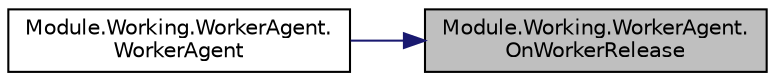 digraph "Module.Working.WorkerAgent.OnWorkerRelease"
{
 // LATEX_PDF_SIZE
  edge [fontname="Helvetica",fontsize="10",labelfontname="Helvetica",labelfontsize="10"];
  node [fontname="Helvetica",fontsize="10",shape=record];
  rankdir="RL";
  Node1 [label="Module.Working.WorkerAgent.\lOnWorkerRelease",height=0.2,width=0.4,color="black", fillcolor="grey75", style="filled", fontcolor="black",tooltip=" "];
  Node1 -> Node2 [dir="back",color="midnightblue",fontsize="10",style="solid",fontname="Helvetica"];
  Node2 [label="Module.Working.WorkerAgent.\lWorkerAgent",height=0.2,width=0.4,color="black", fillcolor="white", style="filled",URL="$classModule_1_1Working_1_1WorkerAgent.html#aed898b8315c81206e1a202db6f6c4d33",tooltip=" "];
}

